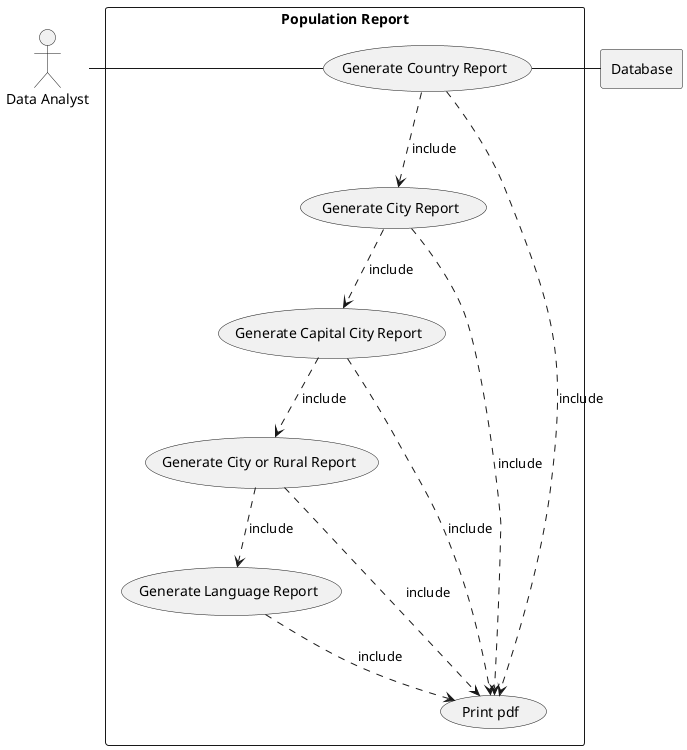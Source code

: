 @startuml

actor DA as "Data Analyst"

rectangle Database

rectangle "Population Report" {
    usecase UC1 as "Generate Country Report"
    usecase UC2 as "Generate City Report"
    usecase UC3 as "Generate Capital City Report"
    usecase UC4 as "Generate City or Rural Report"
    usecase UC5 as "Generate Language Report"
    usecase UCa as "Print pdf"

    DA - UC1
    UC1 ..>UC2 : include
    UC2 ..>UC3 : include
    UC3 ..>UC4 : include
    UC4 ..>UC5 : include
    UC1 ..>UCa : include
    UC2 ..>UCa : include
    UC3 ..>UCa : include
    UC4 ..>UCa : include
    UC5 ..>UCa : include
    UC1 - Database
}

@enduml